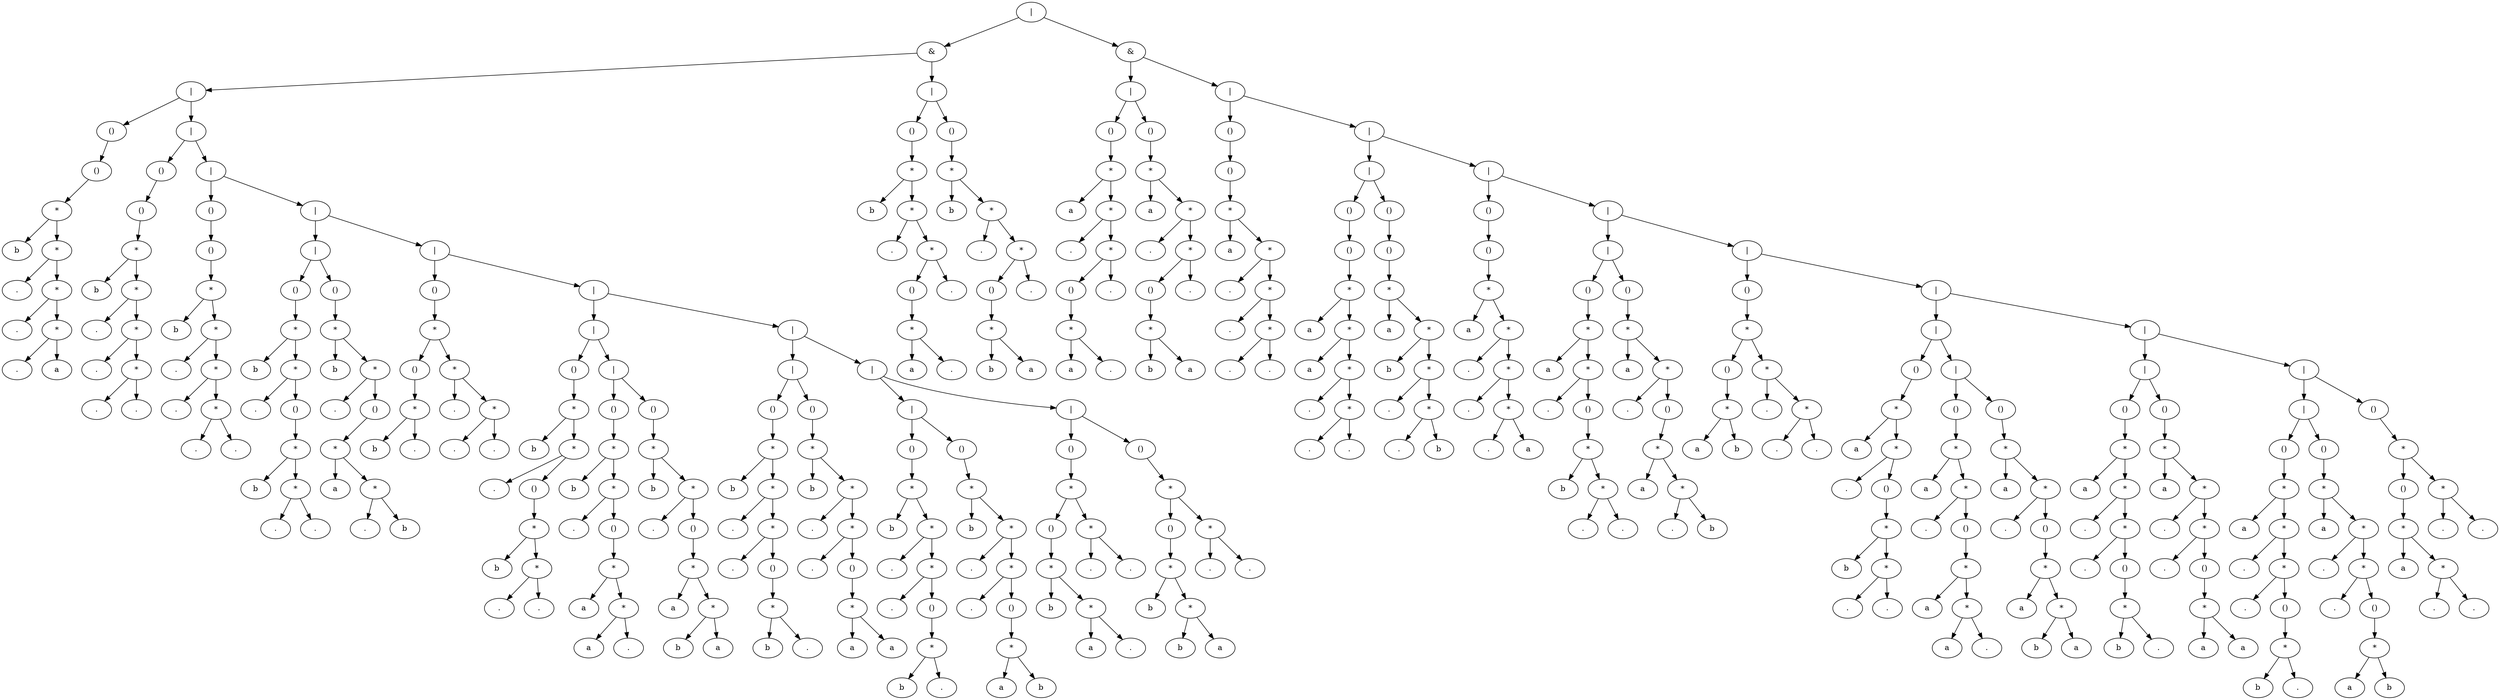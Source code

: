 digraph G {
	node_1 [label="|"]
		node_1 -> node_2
		node_1 -> node_3
	node_3 [label="&"]
		node_3 -> node_4
		node_3 -> node_5
	node_5 [label="|"]
		node_5 -> node_6
		node_5 -> node_7
	node_7 [label="|"]
		node_7 -> node_8
		node_7 -> node_9
	node_9 [label="|"]
		node_9 -> node_10
		node_9 -> node_11
	node_11 [label="|"]
		node_11 -> node_12
		node_11 -> node_13
	node_13 [label="|"]
		node_13 -> node_14
		node_13 -> node_15
	node_15 [label="|"]
		node_15 -> node_16
		node_15 -> node_17
	node_17 [label="|"]
		node_17 -> node_18
		node_17 -> node_19
	node_19 [label="|"]
		node_19 -> node_20
		node_19 -> node_21
	node_21 [label="()"]
		node_21 -> node_22
	node_22 [label="*"]
		node_22 -> node_23
		node_22 -> node_24
	node_24 [label="*"]
		node_24 -> node_25
		node_24 -> node_26
	node_26[label="."]
	node_25[label="."]
	node_23 [label="()"]
		node_23 -> node_27
	node_27 [label="*"]
		node_27 -> node_28
		node_27 -> node_29
	node_29 [label="*"]
		node_29 -> node_30
		node_29 -> node_31
	node_31[label="."]
	node_30[label="."]
	node_28[label="a"]
	node_20 [label="|"]
		node_20 -> node_32
		node_20 -> node_33
	node_33 [label="()"]
		node_33 -> node_34
	node_34 [label="*"]
		node_34 -> node_35
		node_34 -> node_36
	node_36 [label="*"]
		node_36 -> node_37
		node_36 -> node_38
	node_38 [label="*"]
		node_38 -> node_39
		node_38 -> node_40
	node_40 [label="()"]
		node_40 -> node_41
	node_41 [label="*"]
		node_41 -> node_42
		node_41 -> node_43
	node_43[label="b"]
	node_42[label="a"]
	node_39[label="."]
	node_37[label="."]
	node_35[label="a"]
	node_32 [label="()"]
		node_32 -> node_44
	node_44 [label="*"]
		node_44 -> node_45
		node_44 -> node_46
	node_46 [label="*"]
		node_46 -> node_47
		node_46 -> node_48
	node_48 [label="*"]
		node_48 -> node_49
		node_48 -> node_50
	node_50 [label="()"]
		node_50 -> node_51
	node_51 [label="*"]
		node_51 -> node_52
		node_51 -> node_53
	node_53[label="."]
	node_52[label="b"]
	node_49[label="."]
	node_47[label="."]
	node_45[label="a"]
	node_18 [label="|"]
		node_18 -> node_54
		node_18 -> node_55
	node_55 [label="()"]
		node_55 -> node_56
	node_56 [label="*"]
		node_56 -> node_57
		node_56 -> node_58
	node_58 [label="*"]
		node_58 -> node_59
		node_58 -> node_60
	node_60 [label="*"]
		node_60 -> node_61
		node_60 -> node_62
	node_62 [label="()"]
		node_62 -> node_63
	node_63 [label="*"]
		node_63 -> node_64
		node_63 -> node_65
	node_65[label="a"]
	node_64[label="a"]
	node_61[label="."]
	node_59[label="."]
	node_57[label="a"]
	node_54 [label="()"]
		node_54 -> node_66
	node_66 [label="*"]
		node_66 -> node_67
		node_66 -> node_68
	node_68 [label="*"]
		node_68 -> node_69
		node_68 -> node_70
	node_70 [label="*"]
		node_70 -> node_71
		node_70 -> node_72
	node_72 [label="()"]
		node_72 -> node_73
	node_73 [label="*"]
		node_73 -> node_74
		node_73 -> node_75
	node_75[label="."]
	node_74[label="b"]
	node_71[label="."]
	node_69[label="."]
	node_67[label="a"]
	node_16 [label="|"]
		node_16 -> node_76
		node_16 -> node_77
	node_77 [label="|"]
		node_77 -> node_78
		node_77 -> node_79
	node_79 [label="()"]
		node_79 -> node_80
	node_80 [label="*"]
		node_80 -> node_81
		node_80 -> node_82
	node_82 [label="*"]
		node_82 -> node_83
		node_82 -> node_84
	node_84 [label="()"]
		node_84 -> node_85
	node_85 [label="*"]
		node_85 -> node_86
		node_85 -> node_87
	node_87 [label="*"]
		node_87 -> node_88
		node_87 -> node_89
	node_89[label="a"]
	node_88[label="b"]
	node_86[label="a"]
	node_83[label="."]
	node_81[label="a"]
	node_78 [label="()"]
		node_78 -> node_90
	node_90 [label="*"]
		node_90 -> node_91
		node_90 -> node_92
	node_92 [label="*"]
		node_92 -> node_93
		node_92 -> node_94
	node_94 [label="()"]
		node_94 -> node_95
	node_95 [label="*"]
		node_95 -> node_96
		node_95 -> node_97
	node_97 [label="*"]
		node_97 -> node_98
		node_97 -> node_99
	node_99[label="."]
	node_98[label="a"]
	node_96[label="a"]
	node_93[label="."]
	node_91[label="a"]
	node_76 [label="()"]
		node_76 -> node_100
	node_100 [label="*"]
		node_100 -> node_101
		node_100 -> node_102
	node_102 [label="*"]
		node_102 -> node_103
		node_102 -> node_104
	node_104 [label="()"]
		node_104 -> node_105
	node_105 [label="*"]
		node_105 -> node_106
		node_105 -> node_107
	node_107 [label="*"]
		node_107 -> node_108
		node_107 -> node_109
	node_109[label="."]
	node_108[label="."]
	node_106[label="b"]
	node_103[label="."]
	node_101[label="a"]
	node_14 [label="()"]
		node_14 -> node_110
	node_110 [label="*"]
		node_110 -> node_111
		node_110 -> node_112
	node_112 [label="*"]
		node_112 -> node_113
		node_112 -> node_114
	node_114 [label="*"]
		node_114 -> node_115
		node_114 -> node_116
	node_116[label="."]
	node_115[label="."]
	node_113[label="."]
	node_111 [label="()"]
		node_111 -> node_117
	node_117 [label="*"]
		node_117 -> node_118
		node_117 -> node_119
	node_119[label="b"]
	node_118[label="a"]
	node_12 [label="|"]
		node_12 -> node_120
		node_12 -> node_121
	node_121 [label="()"]
		node_121 -> node_122
	node_122 [label="*"]
		node_122 -> node_123
		node_122 -> node_124
	node_124 [label="*"]
		node_124 -> node_125
		node_124 -> node_126
	node_126 [label="()"]
		node_126 -> node_127
	node_127 [label="*"]
		node_127 -> node_128
		node_127 -> node_129
	node_129 [label="*"]
		node_129 -> node_130
		node_129 -> node_131
	node_131[label="b"]
	node_130[label="."]
	node_128[label="a"]
	node_125[label="."]
	node_123[label="a"]
	node_120 [label="()"]
		node_120 -> node_132
	node_132 [label="*"]
		node_132 -> node_133
		node_132 -> node_134
	node_134 [label="*"]
		node_134 -> node_135
		node_134 -> node_136
	node_136 [label="()"]
		node_136 -> node_137
	node_137 [label="*"]
		node_137 -> node_138
		node_137 -> node_139
	node_139 [label="*"]
		node_139 -> node_140
		node_139 -> node_141
	node_141[label="."]
	node_140[label="."]
	node_138[label="b"]
	node_135[label="."]
	node_133[label="a"]
	node_10 [label="()"]
		node_10 -> node_142
	node_142 [label="()"]
		node_142 -> node_143
	node_143 [label="*"]
		node_143 -> node_144
		node_143 -> node_145
	node_145 [label="*"]
		node_145 -> node_146
		node_145 -> node_147
	node_147 [label="*"]
		node_147 -> node_148
		node_147 -> node_149
	node_149 [label="*"]
		node_149 -> node_150
		node_149 -> node_151
	node_151[label="a"]
	node_150[label="."]
	node_148[label="."]
	node_146[label="."]
	node_144[label="a"]
	node_8 [label="|"]
		node_8 -> node_152
		node_8 -> node_153
	node_153 [label="()"]
		node_153 -> node_154
	node_154 [label="()"]
		node_154 -> node_155
	node_155 [label="*"]
		node_155 -> node_156
		node_155 -> node_157
	node_157 [label="*"]
		node_157 -> node_158
		node_157 -> node_159
	node_159 [label="*"]
		node_159 -> node_160
		node_159 -> node_161
	node_161 [label="*"]
		node_161 -> node_162
		node_161 -> node_163
	node_163[label="b"]
	node_162[label="."]
	node_160[label="."]
	node_158[label="b"]
	node_156[label="a"]
	node_152 [label="()"]
		node_152 -> node_164
	node_164 [label="()"]
		node_164 -> node_165
	node_165 [label="*"]
		node_165 -> node_166
		node_165 -> node_167
	node_167 [label="*"]
		node_167 -> node_168
		node_167 -> node_169
	node_169 [label="*"]
		node_169 -> node_170
		node_169 -> node_171
	node_171 [label="*"]
		node_171 -> node_172
		node_171 -> node_173
	node_173[label="."]
	node_172[label="."]
	node_170[label="."]
	node_168[label="a"]
	node_166[label="a"]
	node_6 [label="()"]
		node_6 -> node_174
	node_174 [label="()"]
		node_174 -> node_175
	node_175 [label="*"]
		node_175 -> node_176
		node_175 -> node_177
	node_177 [label="*"]
		node_177 -> node_178
		node_177 -> node_179
	node_179 [label="*"]
		node_179 -> node_180
		node_179 -> node_181
	node_181 [label="*"]
		node_181 -> node_182
		node_181 -> node_183
	node_183[label="."]
	node_182[label="."]
	node_180[label="."]
	node_178[label="."]
	node_176[label="a"]
	node_4 [label="|"]
		node_4 -> node_184
		node_4 -> node_185
	node_185 [label="()"]
		node_185 -> node_186
	node_186 [label="*"]
		node_186 -> node_187
		node_186 -> node_188
	node_188 [label="*"]
		node_188 -> node_189
		node_188 -> node_190
	node_190 [label="*"]
		node_190 -> node_191
		node_190 -> node_192
	node_192[label="."]
	node_191 [label="()"]
		node_191 -> node_193
	node_193 [label="*"]
		node_193 -> node_194
		node_193 -> node_195
	node_195[label="a"]
	node_194[label="b"]
	node_189[label="."]
	node_187[label="a"]
	node_184 [label="()"]
		node_184 -> node_196
	node_196 [label="*"]
		node_196 -> node_197
		node_196 -> node_198
	node_198 [label="*"]
		node_198 -> node_199
		node_198 -> node_200
	node_200 [label="*"]
		node_200 -> node_201
		node_200 -> node_202
	node_202[label="."]
	node_201 [label="()"]
		node_201 -> node_203
	node_203 [label="*"]
		node_203 -> node_204
		node_203 -> node_205
	node_205[label="."]
	node_204[label="a"]
	node_199[label="."]
	node_197[label="a"]
	node_2 [label="&"]
		node_2 -> node_206
		node_2 -> node_207
	node_207 [label="|"]
		node_207 -> node_208
		node_207 -> node_209
	node_209 [label="()"]
		node_209 -> node_210
	node_210 [label="*"]
		node_210 -> node_211
		node_210 -> node_212
	node_212 [label="*"]
		node_212 -> node_213
		node_212 -> node_214
	node_214 [label="*"]
		node_214 -> node_215
		node_214 -> node_216
	node_216[label="."]
	node_215 [label="()"]
		node_215 -> node_217
	node_217 [label="*"]
		node_217 -> node_218
		node_217 -> node_219
	node_219[label="a"]
	node_218[label="b"]
	node_213[label="."]
	node_211[label="b"]
	node_208 [label="()"]
		node_208 -> node_220
	node_220 [label="*"]
		node_220 -> node_221
		node_220 -> node_222
	node_222 [label="*"]
		node_222 -> node_223
		node_222 -> node_224
	node_224 [label="*"]
		node_224 -> node_225
		node_224 -> node_226
	node_226[label="."]
	node_225 [label="()"]
		node_225 -> node_227
	node_227 [label="*"]
		node_227 -> node_228
		node_227 -> node_229
	node_229[label="."]
	node_228[label="a"]
	node_223[label="."]
	node_221[label="b"]
	node_206 [label="|"]
		node_206 -> node_230
		node_206 -> node_231
	node_231 [label="|"]
		node_231 -> node_232
		node_231 -> node_233
	node_233 [label="|"]
		node_233 -> node_234
		node_233 -> node_235
	node_235 [label="|"]
		node_235 -> node_236
		node_235 -> node_237
	node_237 [label="|"]
		node_237 -> node_238
		node_237 -> node_239
	node_239 [label="|"]
		node_239 -> node_240
		node_239 -> node_241
	node_241 [label="|"]
		node_241 -> node_242
		node_241 -> node_243
	node_243 [label="|"]
		node_243 -> node_244
		node_243 -> node_245
	node_245 [label="|"]
		node_245 -> node_246
		node_245 -> node_247
	node_247 [label="()"]
		node_247 -> node_248
	node_248 [label="*"]
		node_248 -> node_249
		node_248 -> node_250
	node_250 [label="*"]
		node_250 -> node_251
		node_250 -> node_252
	node_252[label="."]
	node_251[label="."]
	node_249 [label="()"]
		node_249 -> node_253
	node_253 [label="*"]
		node_253 -> node_254
		node_253 -> node_255
	node_255 [label="*"]
		node_255 -> node_256
		node_255 -> node_257
	node_257[label="a"]
	node_256[label="b"]
	node_254[label="b"]
	node_246 [label="()"]
		node_246 -> node_258
	node_258 [label="*"]
		node_258 -> node_259
		node_258 -> node_260
	node_260 [label="*"]
		node_260 -> node_261
		node_260 -> node_262
	node_262[label="."]
	node_261[label="."]
	node_259 [label="()"]
		node_259 -> node_263
	node_263 [label="*"]
		node_263 -> node_264
		node_263 -> node_265
	node_265 [label="*"]
		node_265 -> node_266
		node_265 -> node_267
	node_267[label="."]
	node_266[label="a"]
	node_264[label="b"]
	node_244 [label="|"]
		node_244 -> node_268
		node_244 -> node_269
	node_269 [label="()"]
		node_269 -> node_270
	node_270 [label="*"]
		node_270 -> node_271
		node_270 -> node_272
	node_272 [label="*"]
		node_272 -> node_273
		node_272 -> node_274
	node_274 [label="*"]
		node_274 -> node_275
		node_274 -> node_276
	node_276 [label="()"]
		node_276 -> node_277
	node_277 [label="*"]
		node_277 -> node_278
		node_277 -> node_279
	node_279[label="b"]
	node_278[label="a"]
	node_275[label="."]
	node_273[label="."]
	node_271[label="b"]
	node_268 [label="()"]
		node_268 -> node_280
	node_280 [label="*"]
		node_280 -> node_281
		node_280 -> node_282
	node_282 [label="*"]
		node_282 -> node_283
		node_282 -> node_284
	node_284 [label="*"]
		node_284 -> node_285
		node_284 -> node_286
	node_286 [label="()"]
		node_286 -> node_287
	node_287 [label="*"]
		node_287 -> node_288
		node_287 -> node_289
	node_289[label="."]
	node_288[label="b"]
	node_285[label="."]
	node_283[label="."]
	node_281[label="b"]
	node_242 [label="|"]
		node_242 -> node_290
		node_242 -> node_291
	node_291 [label="()"]
		node_291 -> node_292
	node_292 [label="*"]
		node_292 -> node_293
		node_292 -> node_294
	node_294 [label="*"]
		node_294 -> node_295
		node_294 -> node_296
	node_296 [label="*"]
		node_296 -> node_297
		node_296 -> node_298
	node_298 [label="()"]
		node_298 -> node_299
	node_299 [label="*"]
		node_299 -> node_300
		node_299 -> node_301
	node_301[label="a"]
	node_300[label="a"]
	node_297[label="."]
	node_295[label="."]
	node_293[label="b"]
	node_290 [label="()"]
		node_290 -> node_302
	node_302 [label="*"]
		node_302 -> node_303
		node_302 -> node_304
	node_304 [label="*"]
		node_304 -> node_305
		node_304 -> node_306
	node_306 [label="*"]
		node_306 -> node_307
		node_306 -> node_308
	node_308 [label="()"]
		node_308 -> node_309
	node_309 [label="*"]
		node_309 -> node_310
		node_309 -> node_311
	node_311[label="."]
	node_310[label="b"]
	node_307[label="."]
	node_305[label="."]
	node_303[label="b"]
	node_240 [label="|"]
		node_240 -> node_312
		node_240 -> node_313
	node_313 [label="|"]
		node_313 -> node_314
		node_313 -> node_315
	node_315 [label="()"]
		node_315 -> node_316
	node_316 [label="*"]
		node_316 -> node_317
		node_316 -> node_318
	node_318 [label="*"]
		node_318 -> node_319
		node_318 -> node_320
	node_320 [label="()"]
		node_320 -> node_321
	node_321 [label="*"]
		node_321 -> node_322
		node_321 -> node_323
	node_323 [label="*"]
		node_323 -> node_324
		node_323 -> node_325
	node_325[label="a"]
	node_324[label="b"]
	node_322[label="a"]
	node_319[label="."]
	node_317[label="b"]
	node_314 [label="()"]
		node_314 -> node_326
	node_326 [label="*"]
		node_326 -> node_327
		node_326 -> node_328
	node_328 [label="*"]
		node_328 -> node_329
		node_328 -> node_330
	node_330 [label="()"]
		node_330 -> node_331
	node_331 [label="*"]
		node_331 -> node_332
		node_331 -> node_333
	node_333 [label="*"]
		node_333 -> node_334
		node_333 -> node_335
	node_335[label="."]
	node_334[label="a"]
	node_332[label="a"]
	node_329[label="."]
	node_327[label="b"]
	node_312 [label="()"]
		node_312 -> node_336
	node_336 [label="*"]
		node_336 -> node_337
		node_336 -> node_338
	node_338 [label="*"]
		node_338 -> node_339
		node_338 -> node_340
	node_340 [label="()"]
		node_340 -> node_341
	node_341 [label="*"]
		node_341 -> node_342
		node_341 -> node_343
	node_343 [label="*"]
		node_343 -> node_344
		node_343 -> node_345
	node_345[label="."]
	node_344[label="."]
	node_342[label="b"]
	node_339[label="."]
	node_337[label="b"]
	node_238 [label="()"]
		node_238 -> node_346
	node_346 [label="*"]
		node_346 -> node_347
		node_346 -> node_348
	node_348 [label="*"]
		node_348 -> node_349
		node_348 -> node_350
	node_350 [label="*"]
		node_350 -> node_351
		node_350 -> node_352
	node_352[label="."]
	node_351[label="."]
	node_349[label="."]
	node_347 [label="()"]
		node_347 -> node_353
	node_353 [label="*"]
		node_353 -> node_354
		node_353 -> node_355
	node_355[label="."]
	node_354[label="b"]
	node_236 [label="|"]
		node_236 -> node_356
		node_236 -> node_357
	node_357 [label="()"]
		node_357 -> node_358
	node_358 [label="*"]
		node_358 -> node_359
		node_358 -> node_360
	node_360 [label="*"]
		node_360 -> node_361
		node_360 -> node_362
	node_362 [label="()"]
		node_362 -> node_363
	node_363 [label="*"]
		node_363 -> node_364
		node_363 -> node_365
	node_365 [label="*"]
		node_365 -> node_366
		node_365 -> node_367
	node_367[label="b"]
	node_366[label="."]
	node_364[label="a"]
	node_361[label="."]
	node_359[label="b"]
	node_356 [label="()"]
		node_356 -> node_368
	node_368 [label="*"]
		node_368 -> node_369
		node_368 -> node_370
	node_370 [label="*"]
		node_370 -> node_371
		node_370 -> node_372
	node_372 [label="()"]
		node_372 -> node_373
	node_373 [label="*"]
		node_373 -> node_374
		node_373 -> node_375
	node_375 [label="*"]
		node_375 -> node_376
		node_375 -> node_377
	node_377[label="."]
	node_376[label="."]
	node_374[label="b"]
	node_371[label="."]
	node_369[label="b"]
	node_234 [label="()"]
		node_234 -> node_378
	node_378 [label="()"]
		node_378 -> node_379
	node_379 [label="*"]
		node_379 -> node_380
		node_379 -> node_381
	node_381 [label="*"]
		node_381 -> node_382
		node_381 -> node_383
	node_383 [label="*"]
		node_383 -> node_384
		node_383 -> node_385
	node_385 [label="*"]
		node_385 -> node_386
		node_385 -> node_387
	node_387[label="."]
	node_386[label="."]
	node_384[label="."]
	node_382[label="."]
	node_380[label="b"]
	node_232 [label="()"]
		node_232 -> node_388
	node_388 [label="()"]
		node_388 -> node_389
	node_389 [label="*"]
		node_389 -> node_390
		node_389 -> node_391
	node_391 [label="*"]
		node_391 -> node_392
		node_391 -> node_393
	node_393 [label="*"]
		node_393 -> node_394
		node_393 -> node_395
	node_395 [label="*"]
		node_395 -> node_396
		node_395 -> node_397
	node_397[label="."]
	node_396[label="."]
	node_394[label="."]
	node_392[label="."]
	node_390[label="b"]
	node_230 [label="()"]
		node_230 -> node_398
	node_398 [label="()"]
		node_398 -> node_399
	node_399 [label="*"]
		node_399 -> node_400
		node_399 -> node_401
	node_401 [label="*"]
		node_401 -> node_402
		node_401 -> node_403
	node_403 [label="*"]
		node_403 -> node_404
		node_403 -> node_405
	node_405 [label="*"]
		node_405 -> node_406
		node_405 -> node_407
	node_407[label="a"]
	node_406[label="."]
	node_404[label="."]
	node_402[label="."]
	node_400[label="b"]
}
